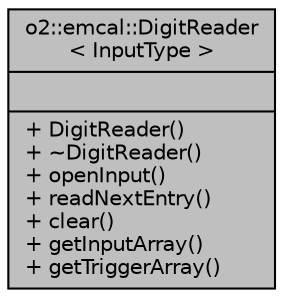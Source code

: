 digraph "o2::emcal::DigitReader&lt; InputType &gt;"
{
 // INTERACTIVE_SVG=YES
  bgcolor="transparent";
  edge [fontname="Helvetica",fontsize="10",labelfontname="Helvetica",labelfontsize="10"];
  node [fontname="Helvetica",fontsize="10",shape=record];
  Node1 [label="{o2::emcal::DigitReader\l\< InputType \>\n||+ DigitReader()\l+ ~DigitReader()\l+ openInput()\l+ readNextEntry()\l+ clear()\l+ getInputArray()\l+ getTriggerArray()\l}",height=0.2,width=0.4,color="black", fillcolor="grey75", style="filled", fontcolor="black"];
}
